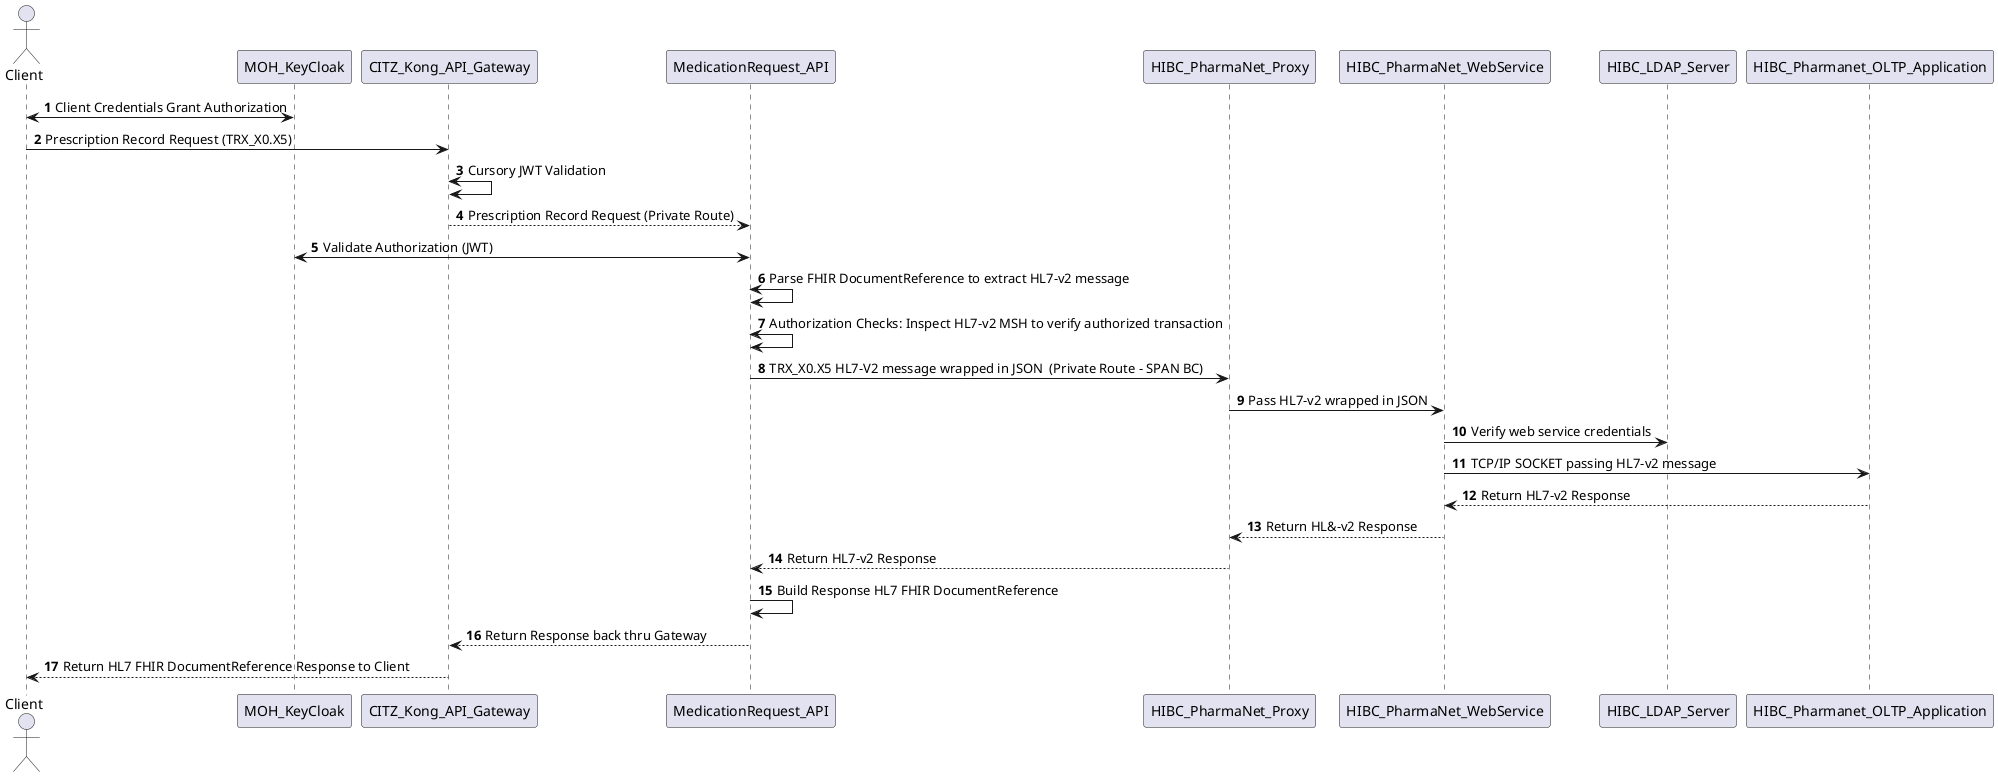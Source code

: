 @startuml PNet_API_Flow
autonumber
    actor Client
    Client <-> MOH_KeyCloak : Client Credentials Grant Authorization
    Client -> CITZ_Kong_API_Gateway : Prescription Record Request (TRX_X0.X5)
    CITZ_Kong_API_Gateway <-> CITZ_Kong_API_Gateway : Cursory JWT Validation
    CITZ_Kong_API_Gateway --> MedicationRequest_API : Prescription Record Request (Private Route)
    MedicationRequest_API <-> MOH_KeyCloak : Validate Authorization (JWT)
    MedicationRequest_API <-> MedicationRequest_API : Parse FHIR DocumentReference to extract HL7-v2 message
    MedicationRequest_API <-> MedicationRequest_API : Authorization Checks: Inspect HL7-v2 MSH to verify authorized transaction
    MedicationRequest_API -> HIBC_PharmaNet_Proxy : TRX_X0.X5 HL7-V2 message wrapped in JSON  (Private Route - SPAN BC)
    HIBC_PharmaNet_Proxy -> HIBC_PharmaNet_WebService : Pass HL7-v2 wrapped in JSON
    HIBC_PharmaNet_WebService -> HIBC_LDAP_Server : Verify web service credentials
    HIBC_PharmaNet_WebService -> HIBC_Pharmanet_OLTP_Application : TCP/IP SOCKET passing HL7-v2 message
    HIBC_PharmaNet_WebService <-- HIBC_Pharmanet_OLTP_Application : Return HL7-v2 Response
    HIBC_PharmaNet_Proxy <--  HIBC_PharmaNet_WebService : Return HL&-v2 Response
    MedicationRequest_API <-- HIBC_PharmaNet_Proxy : Return HL7-v2 Response
    MedicationRequest_API -> MedicationRequest_API : Build Response HL7 FHIR DocumentReference
    CITZ_Kong_API_Gateway <-- MedicationRequest_API : Return Response back thru Gateway
    Client <-- CITZ_Kong_API_Gateway : Return HL7 FHIR DocumentReference Response to Client
@enduml
